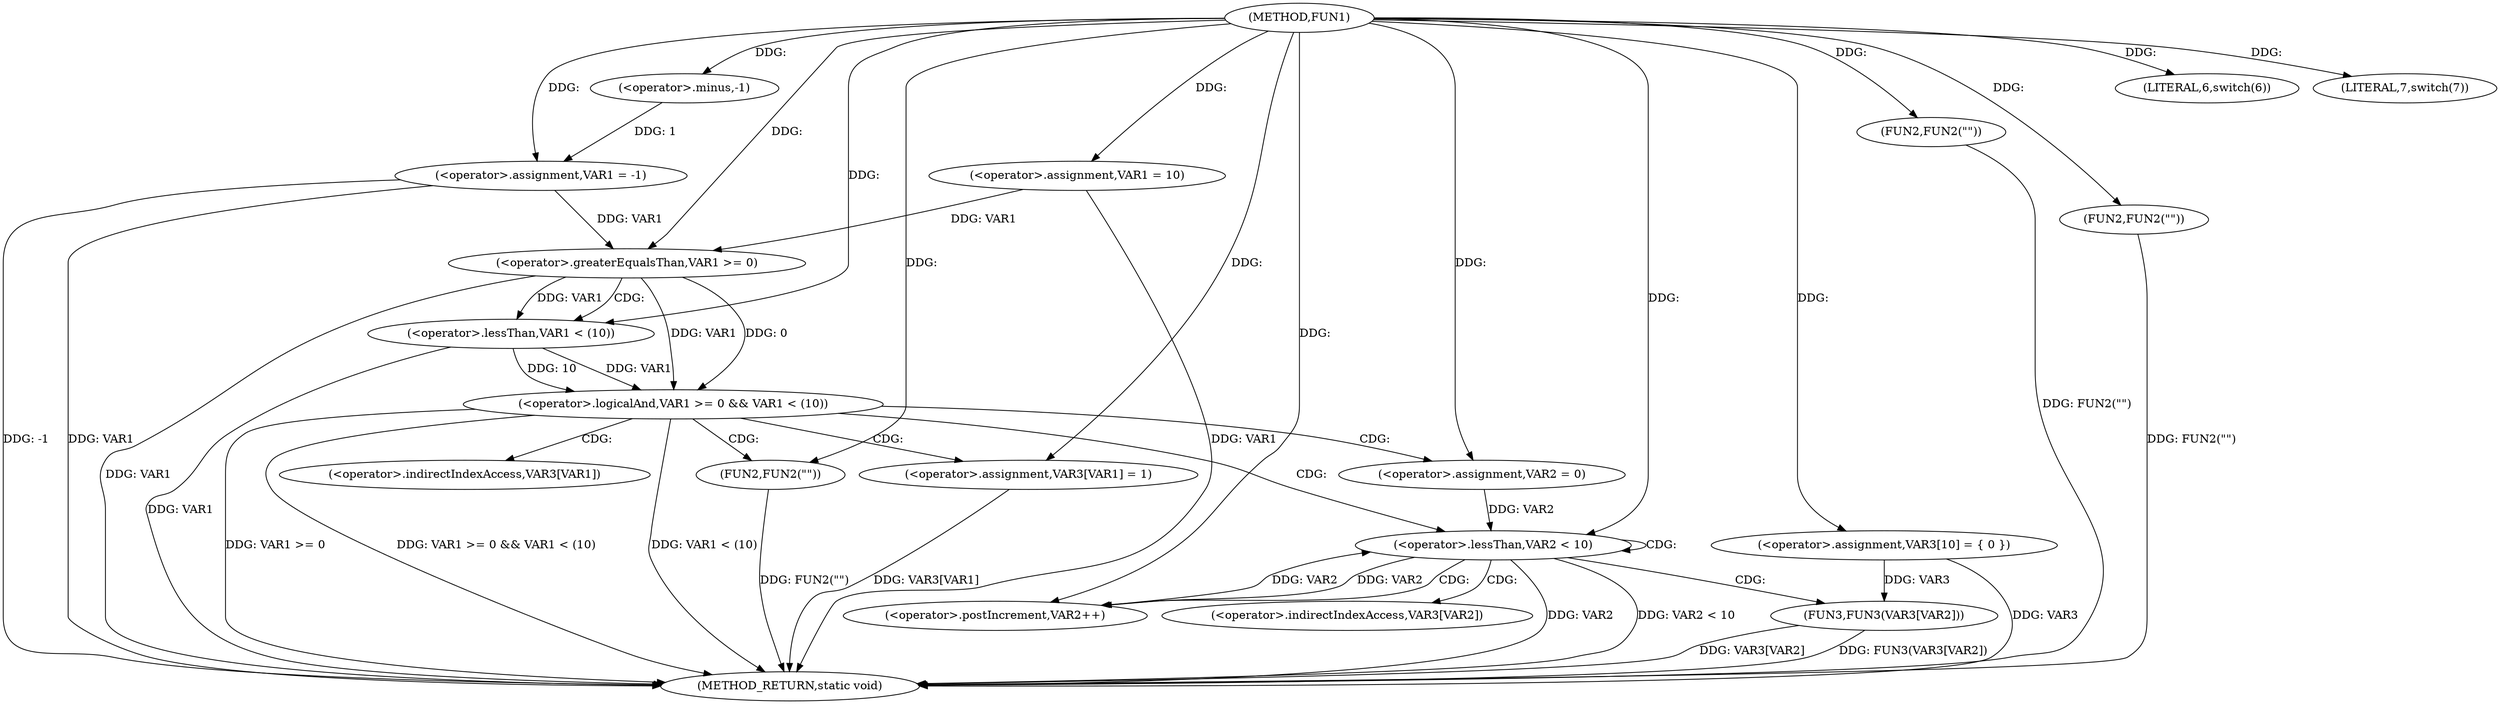 digraph FUN1 {  
"1000100" [label = "(METHOD,FUN1)" ]
"1000165" [label = "(METHOD_RETURN,static void)" ]
"1000103" [label = "(<operator>.assignment,VAR1 = -1)" ]
"1000105" [label = "(<operator>.minus,-1)" ]
"1000108" [label = "(LITERAL,6,switch(6))" ]
"1000111" [label = "(<operator>.assignment,VAR1 = 10)" ]
"1000116" [label = "(FUN2,FUN2(\"\"))" ]
"1000120" [label = "(LITERAL,7,switch(7))" ]
"1000126" [label = "(<operator>.assignment,VAR3[10] = { 0 })" ]
"1000129" [label = "(<operator>.logicalAnd,VAR1 >= 0 && VAR1 < (10))" ]
"1000130" [label = "(<operator>.greaterEqualsThan,VAR1 >= 0)" ]
"1000133" [label = "(<operator>.lessThan,VAR1 < (10))" ]
"1000137" [label = "(<operator>.assignment,VAR3[VAR1] = 1)" ]
"1000143" [label = "(<operator>.assignment,VAR2 = 0)" ]
"1000146" [label = "(<operator>.lessThan,VAR2 < 10)" ]
"1000149" [label = "(<operator>.postIncrement,VAR2++)" ]
"1000152" [label = "(FUN3,FUN3(VAR3[VAR2]))" ]
"1000158" [label = "(FUN2,FUN2(\"\"))" ]
"1000162" [label = "(FUN2,FUN2(\"\"))" ]
"1000138" [label = "(<operator>.indirectIndexAccess,VAR3[VAR1])" ]
"1000153" [label = "(<operator>.indirectIndexAccess,VAR3[VAR2])" ]
  "1000103" -> "1000165"  [ label = "DDG: VAR1"] 
  "1000103" -> "1000165"  [ label = "DDG: -1"] 
  "1000152" -> "1000165"  [ label = "DDG: FUN3(VAR3[VAR2])"] 
  "1000137" -> "1000165"  [ label = "DDG: VAR3[VAR1]"] 
  "1000130" -> "1000165"  [ label = "DDG: VAR1"] 
  "1000129" -> "1000165"  [ label = "DDG: VAR1 >= 0"] 
  "1000129" -> "1000165"  [ label = "DDG: VAR1 >= 0 && VAR1 < (10)"] 
  "1000133" -> "1000165"  [ label = "DDG: VAR1"] 
  "1000158" -> "1000165"  [ label = "DDG: FUN2(\"\")"] 
  "1000126" -> "1000165"  [ label = "DDG: VAR3"] 
  "1000152" -> "1000165"  [ label = "DDG: VAR3[VAR2]"] 
  "1000129" -> "1000165"  [ label = "DDG: VAR1 < (10)"] 
  "1000111" -> "1000165"  [ label = "DDG: VAR1"] 
  "1000162" -> "1000165"  [ label = "DDG: FUN2(\"\")"] 
  "1000146" -> "1000165"  [ label = "DDG: VAR2 < 10"] 
  "1000146" -> "1000165"  [ label = "DDG: VAR2"] 
  "1000116" -> "1000165"  [ label = "DDG: FUN2(\"\")"] 
  "1000105" -> "1000103"  [ label = "DDG: 1"] 
  "1000100" -> "1000103"  [ label = "DDG: "] 
  "1000100" -> "1000105"  [ label = "DDG: "] 
  "1000100" -> "1000108"  [ label = "DDG: "] 
  "1000100" -> "1000111"  [ label = "DDG: "] 
  "1000100" -> "1000116"  [ label = "DDG: "] 
  "1000100" -> "1000120"  [ label = "DDG: "] 
  "1000100" -> "1000126"  [ label = "DDG: "] 
  "1000130" -> "1000129"  [ label = "DDG: VAR1"] 
  "1000130" -> "1000129"  [ label = "DDG: 0"] 
  "1000103" -> "1000130"  [ label = "DDG: VAR1"] 
  "1000111" -> "1000130"  [ label = "DDG: VAR1"] 
  "1000100" -> "1000130"  [ label = "DDG: "] 
  "1000133" -> "1000129"  [ label = "DDG: VAR1"] 
  "1000133" -> "1000129"  [ label = "DDG: 10"] 
  "1000130" -> "1000133"  [ label = "DDG: VAR1"] 
  "1000100" -> "1000133"  [ label = "DDG: "] 
  "1000100" -> "1000137"  [ label = "DDG: "] 
  "1000100" -> "1000143"  [ label = "DDG: "] 
  "1000143" -> "1000146"  [ label = "DDG: VAR2"] 
  "1000149" -> "1000146"  [ label = "DDG: VAR2"] 
  "1000100" -> "1000146"  [ label = "DDG: "] 
  "1000146" -> "1000149"  [ label = "DDG: VAR2"] 
  "1000100" -> "1000149"  [ label = "DDG: "] 
  "1000126" -> "1000152"  [ label = "DDG: VAR3"] 
  "1000100" -> "1000158"  [ label = "DDG: "] 
  "1000100" -> "1000162"  [ label = "DDG: "] 
  "1000129" -> "1000143"  [ label = "CDG: "] 
  "1000129" -> "1000158"  [ label = "CDG: "] 
  "1000129" -> "1000137"  [ label = "CDG: "] 
  "1000129" -> "1000146"  [ label = "CDG: "] 
  "1000129" -> "1000138"  [ label = "CDG: "] 
  "1000130" -> "1000133"  [ label = "CDG: "] 
  "1000146" -> "1000153"  [ label = "CDG: "] 
  "1000146" -> "1000152"  [ label = "CDG: "] 
  "1000146" -> "1000146"  [ label = "CDG: "] 
  "1000146" -> "1000149"  [ label = "CDG: "] 
}
